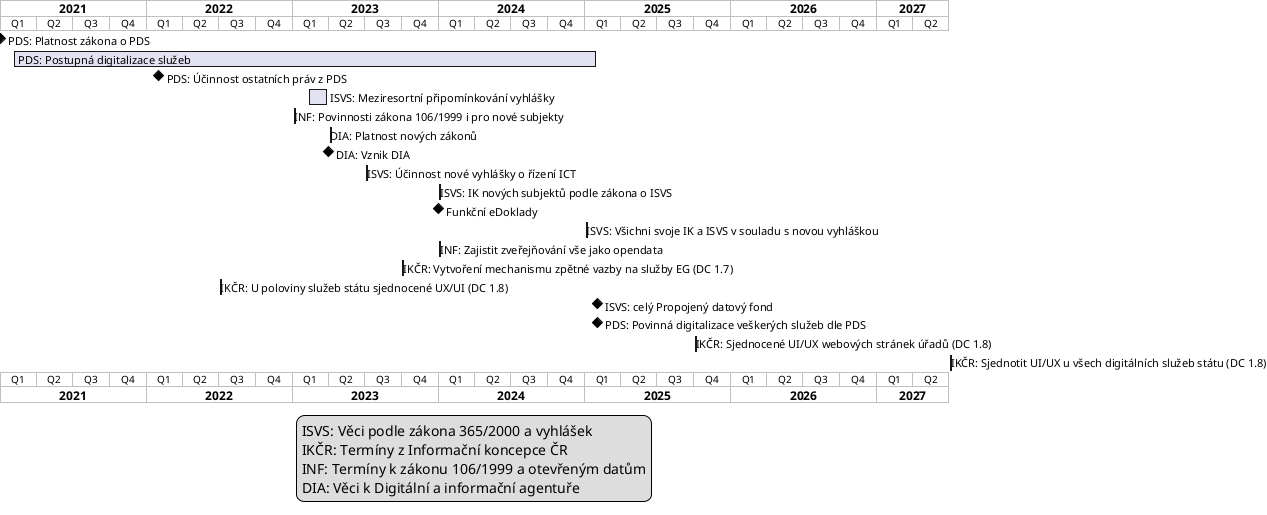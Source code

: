 @startgantt casovaosaeg
language cs
projectscale quarterly
Project starts 2021-01-01
[PDS: Platnost zákona o PDS] happens 2020-02-01
[PDS: Postupná digitalizace služeb] starts 2021-02-01 and ends 2025-02-01
[PDS: Účinnost ostatních práv z PDS] happens 2022-02-01
[ISVS: Meziresortní připomínkování vyhlášky] starts 2023-02-08 and ends 2023-03-31
[INF: Povinnosti zákona 106/1999 i pro nové subjekty] starts 2023-01-01
[DIA: Platnost nových zákonů] starts 2023-04-01
[DIA: Vznik DIA] happens 2023-04-01
[ISVS: Účinnost nové vyhlášky o řízení ICT] starts 2023-07-01
[ISVS: IK nových subjektů podle zákona o ISVS] ends 2023-12-31
[Funkční eDoklady] happens 2024-01-01
[ISVS: Všichni svoje IK a ISVS v souladu s novou vyhláškou] ends 2024-12-31
[INF: Zajistit zveřejňování vše jako opendata] ends 2023-12-31
[IKČR: Vytvoření mechanismu zpětné vazby na služby EG (DC 1.7)] ends 2023-09-30
[IKČR: U poloviny služeb státu sjednocené UX/UI (DC 1.8)] ends 2022-06-30 
[ISVS: celý Propojený datový fond] happens 2025-02-01
[PDS: Povinná digitalizace veškerých služeb dle PDS] happens 2025-02-01
[IKČR: Sjednocené UI/UX webových stránek úřadů (DC 1.8)] ends 2025-09-30 
[IKČR: Sjednotit UI/UX u všech digitálních služeb státu (DC 1.8)] ends 2027-06-30
legend
ISVS: Věci podle zákona 365/2000 a vyhlášek
IKČR: Termíny z Informační koncepce ČR
INF: Termíny k zákonu 106/1999 a otevřeným datům
DIA: Věci k Digitální a informační agentuře
end legend
@endgantt

egl0ridicidokumenty
!include <archimate/archimate>
Left to right direction
Title Struktura řídících norem pro EG pro úřad
footer 
© 2022 EGOVedu, EGdílna.cz
github.com/egdilna/egovedu
end footer

Business_Contract(legislativazakon3652000, "Zákon 365/2000 o ISVS") 
Business_Contract(legislativavyhlaska5292006, "Vyhláška 529/2006 o dlouhodobém řízení IS") 
Business_Contract(ikcr, "Informační koncepce ČR") 
Business_Actor(ovm, "Orgán veřejné moci") 
Business_Contract(ikcrmrict, "Metody řízení ICT VS") 
Business_Contract(ikcrnap, "Národní architektonický plán") 
Business_Contract(ikcrnar, "Národní architektonický rámec") 
Business_Contract(metamodelikovs, "Informační koncepce úřadu") 
Business_Contract(ikcr, "Informační koncepce ČR") 
Business_Contract(metamodelikovs, "Informační koncepce úřadu") 
Rel_Aggregation(ikcr, ikcrmrict)
Rel_Aggregation(ikcr, ikcrnap)
Rel_Aggregation(ikcr, ikcrnar)
Rel_Aggregation(ikcr, metamodelikovs)
Rel_Aggregation(legislativazakon3652000, ikcr)
Rel_Composition(legislativazakon3652000, legislativavyhlaska5292006)
Rel_Association(ovm, metamodelikovs)
@enduml

@startuml prava-sluzby-klienti-vs
allowmixing
title Jak to chodí ve veřejné správě
footer EGOVEDU
class "Práva" as prava
class "Povinnosti" as povinnosti
actor "Klient" as klient
actor "Veřejná\nspráva" as vs
class "Úkon" as ukon
class "Služba" as sluzba
prava <..r[#black]..> povinnosti : určuje
prava -d- klient
povinnosti -d- vs
klient <..r..> vs : interagují
povinnosti -- klient
klient -d[#green]-> ukon : činí
vs -d[#blue]-> sluzba : poskytuje
sluzba -[#green]-> klient : je poskytována
ukon ..r[#black]..> sluzba : iniciuje
@enduml

@startuml coegnabiziurednikum
!include <archimate/archimate>
Left to right direction
Title Co za produkty EG přináší pro úředníky
footer 
© 2022 EGOVedu, EGdílna.cz
github.com/egdilna/egovedu
end footer
Business_Product(Egproduktds, "Datové schránky") 
Business_Product(Egproduktessl, "Elektronická spisová služba") 
Business_Product(Egproduktppdf, "Propojený datový fond") 
Business_Product(Egproduktzr, "Základní registry") 
Business_Product(egprodukteid, "Elektronická identifikace") 
Business_Product(egproduktfylozoficky01, "Referenční identita subjektů") 
Business_Product(egproduktfylozoficky02, "Důvěryhodné základní údaje o subjektu") 
Business_Product(egproduktfylozoficky03, "Důvěryhodné údaje pro kontaktování subjektu") 
Business_Product(egproduktfylozoficky04, "Kontaktní údaje subjektu pro instantní notifikace") 
Business_Product(egproduktfylozoficky05, "Důvěryhodná vazba oprávněné osoby jednající za firmu") 
Business_Product(egproduktfylozoficky06, "Závazný zdroj toho, co úřad musí a smí dělat") 
Business_Product(egproduktfylozoficky07, "Jednání podle údajů bez pochybnosti a ověřování") 
Business_Product(egproduktfylozoficky08, "Zaručený elektronický kanál pro příjem a doručování dokumentů") 
Business_Product(egproduktfylozoficky09, "Důvěryhodná identifikace fyzické osoby v digitálním světě") 
Business_Product(egproduktfylozoficky10, "Sdílení maximální množiny údajů potřebných pro práci úředníka a úřadu") 
Business_Product(egproduktfylozoficky11, "Omezení chybovosti úředníka") 
Business_Product(egproduktfylozoficky12, "Omezení protiprávnosti jednání úředníka") 
Business_Product(egproduktfylozoficky13, "Omezení nesprávného úředního a tedy protiprávního postupu") 
Business_Product(egproduktfylozoficky14, "Snížení počtu a složitosti činností úředníků") 
Business_Product(egproduktfylozoficky15, "Prokazatelnost a dokazatelnost postupu a kroků úředníků a úřadu") 
Business_Product(egproduktfylozoficky16, "Nezpochybnitelnost pravosti dokumentů a údajů úřadu") 
Business_Product(egproduktfylozoficky17, "Důvěryhodnost a dokazatelnost dokumentů úřadu a jejich životního cyklu") 
Motivation_Stakeholder(stakeholderurednici, "Úředníci") 
Rel_Association(Egproduktds, egproduktfylozoficky08)
Rel_Association(Egproduktds, egproduktfylozoficky16)
Rel_Association(Egproduktessl, egproduktfylozoficky08)
Rel_Association(Egproduktessl, egproduktfylozoficky15)
Rel_Association(Egproduktessl, egproduktfylozoficky16)
Rel_Association(Egproduktessl, egproduktfylozoficky17)
Rel_Association(Egproduktppdf, egproduktfylozoficky07)
Rel_Association(Egproduktppdf, egproduktfylozoficky10)
Rel_Association(Egproduktppdf, egproduktfylozoficky11)
Rel_Association(Egproduktppdf, egproduktfylozoficky12)
Rel_Association(Egproduktppdf, egproduktfylozoficky13)
Rel_Association(Egproduktppdf, egproduktfylozoficky14)
Rel_Association(Egproduktppdf, egproduktfylozoficky14)
Rel_Association(Egproduktppdf, egproduktfylozoficky15)
Rel_Association(Egproduktzr, egproduktfylozoficky01)
Rel_Association(Egproduktzr, egproduktfylozoficky02)
Rel_Association(Egproduktzr, egproduktfylozoficky03)
Rel_Association(Egproduktzr, egproduktfylozoficky04)
Rel_Association(Egproduktzr, egproduktfylozoficky05)
Rel_Association(Egproduktzr, egproduktfylozoficky06)
Rel_Association(Egproduktzr, egproduktfylozoficky07)
Rel_Association(Egproduktzr, egproduktfylozoficky10)
Rel_Association(Egproduktzr, egproduktfylozoficky11)
Rel_Association(Egproduktzr, egproduktfylozoficky12)
Rel_Association(Egproduktzr, egproduktfylozoficky13)
Rel_Association(egprodukteid, egproduktfylozoficky09)
Rel_Association(egproduktfylozoficky01, stakeholderurednici)
Rel_Association(egproduktfylozoficky02, stakeholderurednici)
Rel_Association(egproduktfylozoficky03, stakeholderurednici)
Rel_Association(egproduktfylozoficky04, stakeholderurednici)
Rel_Association(egproduktfylozoficky05, stakeholderurednici)
Rel_Association(egproduktfylozoficky06, stakeholderurednici)
Rel_Association(egproduktfylozoficky07, stakeholderurednici)
Rel_Association(egproduktfylozoficky08, stakeholderurednici)
Rel_Association(egproduktfylozoficky09, stakeholderurednici)
Rel_Association(egproduktfylozoficky10, stakeholderurednici)
Rel_Association(egproduktfylozoficky11, stakeholderurednici)
Rel_Association(egproduktfylozoficky12, stakeholderurednici)
Rel_Association(egproduktfylozoficky13, stakeholderurednici)
Rel_Association(egproduktfylozoficky14, stakeholderurednici)
Rel_Association(egproduktfylozoficky15, stakeholderurednici)
Rel_Association(egproduktfylozoficky16, stakeholderurednici)
Rel_Association(egproduktfylozoficky17, stakeholderurednici)
@enduml 

@startgantt casovaosaeg
language cs
projectscale quarterly
Project starts 2021-01-01
[PDS: Platnost zákona o PDS] happens 2020-02-01
[PDS: Postupná digitalizace služeb] starts 2021-02-01 and ends 2025-02-01
[PDS: Účinnost ostatních práv z PDS] happens 2022-02-01
[ISVS: Meziresortní připomínkování vyhlášky] starts 2023-02-08 and ends 2023-03-31
[INF: Povinnosti zákona 106/1999 i pro nové subjekty] starts 2023-01-01
[DIA: Platnost nových zákonů] starts 2023-04-01
[DIA: Vznik DIA] happens 2023-04-01
[ISVS: Účinnost nové vyhlášky o řízení ICT] starts 2023-07-01
[ISVS: IK nových subjektů podle zákona o ISVS] ends 2023-12-31
[ISVS: Všichni svoje IK a ISVS v souladu s novou vyhláškou] ends 2024-12-31
[INF: Zajistit zveřejňování vše jako opendata] ends 2023-12-31
[IKČR: Vytvoření mechanismu zpětné vazby na služby EG (DC 1.7)] ends 2023-09-30
[IKČR: U poloviny služeb státu sjednocené UX/UI (DC 1.8)] ends 2022-06-30 
[ISVS: celý Propojený datový fond] happens 2025-02-01
[PDS: Povinná digitalizace veškerých služeb dle PDS] happens 2025-02-01
[IKČR: Sjednocené UI/UX webových stránek úřadů (DC 1.8)] ends 2025-09-30 
[IKČR: Sjednotit UI/UX u všech digitálních služeb státu (DC 1.8)] ends 2027-06-30
legend
ISVS: Věci podle zákona 365/2000 a vyhlášek
IKČR: Termíny z Informační koncepce ČR
INF: Termíny k zákonu 106/1999 a otevřeným datům
DIA: Věci k Digitální a informační agentuře
end legend
@endgantt

egl0ridicidokumenty
!include <archimate/archimate>
Left to right direction
Title Struktura řídících norem pro EG pro úřad
footer 
© 2022 EGOVedu, EGdílna.cz
github.com/egdilna/egovedu
end footer

Business_Contract(legislativazakon3652000, "Zákon 365/2000 o ISVS") 
Business_Contract(legislativavyhlaska5292006, "Vyhláška 529/2006 o dlouhodobém řízení IS") 
Business_Contract(ikcr, "Informační koncepce ČR") 
Business_Actor(ovm, "Orgán veřejné moci") 
Business_Contract(ikcrmrict, "Metody řízení ICT VS") 
Business_Contract(ikcrnap, "Národní architektonický plán") 
Business_Contract(ikcrnar, "Národní architektonický rámec") 
Business_Contract(metamodelikovs, "Informační koncepce úřadu") 
Business_Contract(ikcr, "Informační koncepce ČR") 
Business_Contract(metamodelikovs, "Informační koncepce úřadu") 
Rel_Aggregation(ikcr, ikcrmrict)
Rel_Aggregation(ikcr, ikcrnap)
Rel_Aggregation(ikcr, ikcrnar)
Rel_Aggregation(ikcr, metamodelikovs)
Rel_Aggregation(legislativazakon3652000, ikcr)
Rel_Composition(legislativazakon3652000, legislativavyhlaska5292006)
Rel_Association(ovm, metamodelikovs)
@enduml

@startuml prava-sluzby-klienti-vs
allowmixing
title Jak to chodí ve veřejné správě
footer EGOVEDU
class "Práva" as prava
class "Povinnosti" as povinnosti
actor "Klient" as klient
actor "Veřejná\nspráva" as vs
class "Úkon" as ukon
class "Služba" as sluzba
prava <..r[#black]..> povinnosti : určuje
prava -d- klient
povinnosti -d- vs
klient <..r..> vs : interagují
povinnosti -- klient
klient -d[#green]-> ukon : činí
vs -d[#blue]-> sluzba : poskytuje
sluzba -[#green]-> klient : je poskytována
ukon ..r[#black]..> sluzba : iniciuje
@enduml

@startuml coegnabiziurednikum
!include <archimate/archimate>
Left to right direction
Title Co za produkty EG přináší pro úředníky
footer 
© 2022 EGOVedu, EGdílna.cz
github.com/egdilna/egovedu
end footer
Business_Product(Egproduktds, "Datové schránky") 
Business_Product(Egproduktessl, "Elektronická spisová služba") 
Business_Product(Egproduktppdf, "Propojený datový fond") 
Business_Product(Egproduktzr, "Základní registry") 
Business_Product(egprodukteid, "Elektronická identifikace") 
Business_Product(egproduktfylozoficky01, "Referenční identita subjektů") 
Business_Product(egproduktfylozoficky02, "Důvěryhodné základní údaje o subjektu") 
Business_Product(egproduktfylozoficky03, "Důvěryhodné údaje pro kontaktování subjektu") 
Business_Product(egproduktfylozoficky04, "Kontaktní údaje subjektu pro instantní notifikace") 
Business_Product(egproduktfylozoficky05, "Důvěryhodná vazba oprávněné osoby jednající za firmu") 
Business_Product(egproduktfylozoficky06, "Závazný zdroj toho, co úřad musí a smí dělat") 
Business_Product(egproduktfylozoficky07, "Jednání podle údajů bez pochybnosti a ověřování") 
Business_Product(egproduktfylozoficky08, "Zaručený elektronický kanál pro příjem a doručování dokumentů") 
Business_Product(egproduktfylozoficky09, "Důvěryhodná identifikace fyzické osoby v digitálním světě") 
Business_Product(egproduktfylozoficky10, "Sdílení maximální množiny údajů potřebných pro práci úředníka a úřadu") 
Business_Product(egproduktfylozoficky11, "Omezení chybovosti úředníka") 
Business_Product(egproduktfylozoficky12, "Omezení protiprávnosti jednání úředníka") 
Business_Product(egproduktfylozoficky13, "Omezení nesprávného úředního a tedy protiprávního postupu") 
Business_Product(egproduktfylozoficky14, "Snížení počtu a složitosti činností úředníků") 
Business_Product(egproduktfylozoficky15, "Prokazatelnost a dokazatelnost postupu a kroků úředníků a úřadu") 
Business_Product(egproduktfylozoficky16, "Nezpochybnitelnost pravosti dokumentů a údajů úřadu") 
Business_Product(egproduktfylozoficky17, "Důvěryhodnost a dokazatelnost dokumentů úřadu a jejich životního cyklu") 
Motivation_Stakeholder(stakeholderurednici, "Úředníci") 
Rel_Association(Egproduktds, egproduktfylozoficky08)
Rel_Association(Egproduktds, egproduktfylozoficky16)
Rel_Association(Egproduktessl, egproduktfylozoficky08)
Rel_Association(Egproduktessl, egproduktfylozoficky15)
Rel_Association(Egproduktessl, egproduktfylozoficky16)
Rel_Association(Egproduktessl, egproduktfylozoficky17)
Rel_Association(Egproduktppdf, egproduktfylozoficky07)
Rel_Association(Egproduktppdf, egproduktfylozoficky10)
Rel_Association(Egproduktppdf, egproduktfylozoficky11)
Rel_Association(Egproduktppdf, egproduktfylozoficky12)
Rel_Association(Egproduktppdf, egproduktfylozoficky13)
Rel_Association(Egproduktppdf, egproduktfylozoficky14)
Rel_Association(Egproduktppdf, egproduktfylozoficky14)
Rel_Association(Egproduktppdf, egproduktfylozoficky15)
Rel_Association(Egproduktzr, egproduktfylozoficky01)
Rel_Association(Egproduktzr, egproduktfylozoficky02)
Rel_Association(Egproduktzr, egproduktfylozoficky03)
Rel_Association(Egproduktzr, egproduktfylozoficky04)
Rel_Association(Egproduktzr, egproduktfylozoficky05)
Rel_Association(Egproduktzr, egproduktfylozoficky06)
Rel_Association(Egproduktzr, egproduktfylozoficky07)
Rel_Association(Egproduktzr, egproduktfylozoficky10)
Rel_Association(Egproduktzr, egproduktfylozoficky11)
Rel_Association(Egproduktzr, egproduktfylozoficky12)
Rel_Association(Egproduktzr, egproduktfylozoficky13)
Rel_Association(egprodukteid, egproduktfylozoficky09)
Rel_Association(egproduktfylozoficky01, stakeholderurednici)
Rel_Association(egproduktfylozoficky02, stakeholderurednici)
Rel_Association(egproduktfylozoficky03, stakeholderurednici)
Rel_Association(egproduktfylozoficky04, stakeholderurednici)
Rel_Association(egproduktfylozoficky05, stakeholderurednici)
Rel_Association(egproduktfylozoficky06, stakeholderurednici)
Rel_Association(egproduktfylozoficky07, stakeholderurednici)
Rel_Association(egproduktfylozoficky08, stakeholderurednici)
Rel_Association(egproduktfylozoficky09, stakeholderurednici)
Rel_Association(egproduktfylozoficky10, stakeholderurednici)
Rel_Association(egproduktfylozoficky11, stakeholderurednici)
Rel_Association(egproduktfylozoficky12, stakeholderurednici)
Rel_Association(egproduktfylozoficky13, stakeholderurednici)
Rel_Association(egproduktfylozoficky14, stakeholderurednici)
Rel_Association(egproduktfylozoficky15, stakeholderurednici)
Rel_Association(egproduktfylozoficky16, stakeholderurednici)
Rel_Association(egproduktfylozoficky17, stakeholderurednici)
@enduml 


@startuml urovnezaklpravklienta
title Úroveň a vztahy práv
left to right direction
PACKAGE "Ústava (1/1993)" as ustava {
    ABSTRACT "Regulovaná státní moc" as regmoc {
        čl. 2 odst. 3
    }
    ABSTRACT "Zabránění nezákonnosti" as nezak {
        čl. 2 odst. 4
    }
    ABSTRACT "Veřejná moc výhradně podle zákona" as vmzak {
        čl 79 odst 2
    }
}
PACKAGE "Listina základních práv a svobod (2/1993)" as listprav {
    ABSTRACT "Právo domáhat se svých práv" as pravlps {
        čl. 36 odst. 1
    }
    ABSTRACT "Právo soudního přezkumu rozhodnutí veřejné správy" {
        čl. 36 odst. 2
    }
    ABSTRACT "Právo na odškodnění veřejnou mocí" {
        čl. 36 odst. 3
    }
}
PACKAGE "Procesně správní předpisy" as sprav {
    ABSTRACT "Obecné zásady správního práva" as pravobzas {
        zákon 500/2004
        - Správní orgány postupují jen dle zákonů a mezinárodních smluv
        - Správní orgán šetří a respektuje práva osob
        - Správní orgán má povinnost vycházet vstříc
    }
    ABSTRACT "Veřejná správa je službou veřejnosti" as vssluzba {
        § 4 odst. 1 zákona 500/2004
    }
    ABSTRACT "Povinnost umožnit uplatňovat práva" as pravsr {
        § 4 odst. 4 zákona 500/2004
    }
    ABSTRACT "Nezatěžování klienta" {
        § 6 odst. 2 věta první zákona 500/2004
    }
    ABSTRACT "Zajistí si podklady" as zajpodklady {
        § 6 odst. 2 věta druhá zákona 500/2004
        § 50 odst. 2 zákona 500/2004
    }
}
pravlps --> pravsr
@enduml